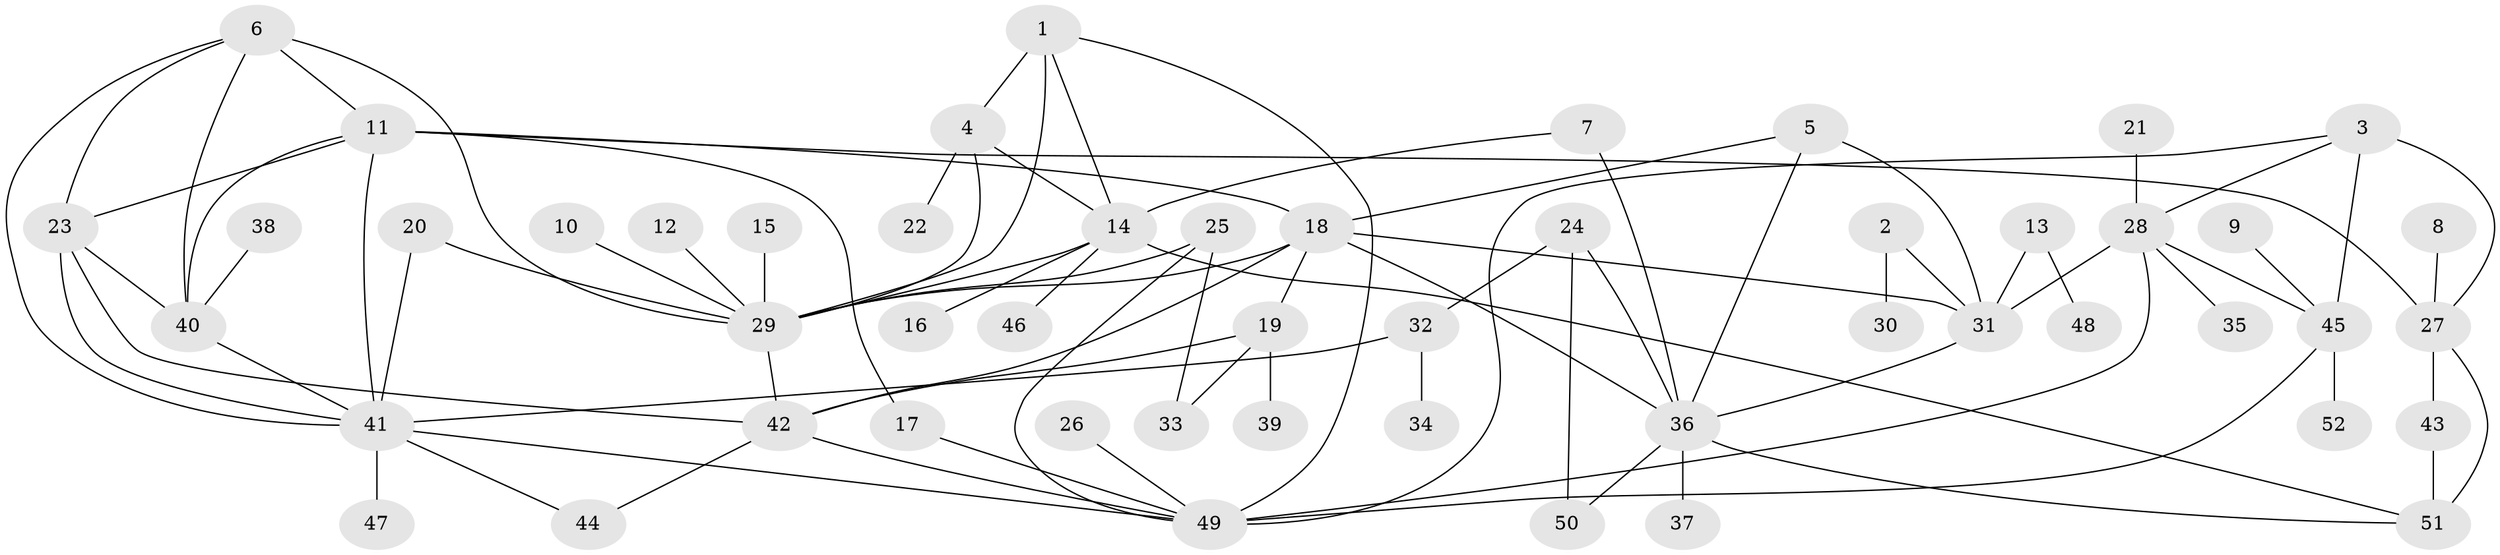 // original degree distribution, {10: 0.038461538461538464, 8: 0.009615384615384616, 7: 0.04807692307692308, 5: 0.028846153846153848, 4: 0.0673076923076923, 6: 0.04807692307692308, 11: 0.009615384615384616, 9: 0.028846153846153848, 12: 0.009615384615384616, 1: 0.5, 2: 0.17307692307692307, 3: 0.038461538461538464}
// Generated by graph-tools (version 1.1) at 2025/37/03/04/25 23:37:43]
// undirected, 52 vertices, 85 edges
graph export_dot {
  node [color=gray90,style=filled];
  1;
  2;
  3;
  4;
  5;
  6;
  7;
  8;
  9;
  10;
  11;
  12;
  13;
  14;
  15;
  16;
  17;
  18;
  19;
  20;
  21;
  22;
  23;
  24;
  25;
  26;
  27;
  28;
  29;
  30;
  31;
  32;
  33;
  34;
  35;
  36;
  37;
  38;
  39;
  40;
  41;
  42;
  43;
  44;
  45;
  46;
  47;
  48;
  49;
  50;
  51;
  52;
  1 -- 4 [weight=1.0];
  1 -- 14 [weight=1.0];
  1 -- 29 [weight=2.0];
  1 -- 49 [weight=1.0];
  2 -- 30 [weight=1.0];
  2 -- 31 [weight=1.0];
  3 -- 27 [weight=1.0];
  3 -- 28 [weight=1.0];
  3 -- 45 [weight=2.0];
  3 -- 49 [weight=1.0];
  4 -- 14 [weight=1.0];
  4 -- 22 [weight=1.0];
  4 -- 29 [weight=2.0];
  5 -- 18 [weight=2.0];
  5 -- 31 [weight=2.0];
  5 -- 36 [weight=2.0];
  6 -- 11 [weight=1.0];
  6 -- 23 [weight=1.0];
  6 -- 29 [weight=2.0];
  6 -- 40 [weight=1.0];
  6 -- 41 [weight=1.0];
  7 -- 14 [weight=1.0];
  7 -- 36 [weight=1.0];
  8 -- 27 [weight=1.0];
  9 -- 45 [weight=1.0];
  10 -- 29 [weight=1.0];
  11 -- 17 [weight=1.0];
  11 -- 18 [weight=1.0];
  11 -- 23 [weight=1.0];
  11 -- 27 [weight=2.0];
  11 -- 40 [weight=1.0];
  11 -- 41 [weight=1.0];
  12 -- 29 [weight=1.0];
  13 -- 31 [weight=1.0];
  13 -- 48 [weight=1.0];
  14 -- 16 [weight=1.0];
  14 -- 29 [weight=2.0];
  14 -- 46 [weight=1.0];
  14 -- 51 [weight=1.0];
  15 -- 29 [weight=1.0];
  17 -- 49 [weight=1.0];
  18 -- 19 [weight=1.0];
  18 -- 29 [weight=1.0];
  18 -- 31 [weight=1.0];
  18 -- 36 [weight=1.0];
  18 -- 42 [weight=1.0];
  19 -- 33 [weight=1.0];
  19 -- 39 [weight=1.0];
  19 -- 42 [weight=1.0];
  20 -- 29 [weight=1.0];
  20 -- 41 [weight=1.0];
  21 -- 28 [weight=1.0];
  23 -- 40 [weight=1.0];
  23 -- 41 [weight=1.0];
  23 -- 42 [weight=1.0];
  24 -- 32 [weight=1.0];
  24 -- 36 [weight=1.0];
  24 -- 50 [weight=1.0];
  25 -- 29 [weight=1.0];
  25 -- 33 [weight=1.0];
  25 -- 49 [weight=1.0];
  26 -- 49 [weight=1.0];
  27 -- 43 [weight=4.0];
  27 -- 51 [weight=2.0];
  28 -- 31 [weight=1.0];
  28 -- 35 [weight=1.0];
  28 -- 45 [weight=2.0];
  28 -- 49 [weight=1.0];
  29 -- 42 [weight=1.0];
  31 -- 36 [weight=1.0];
  32 -- 34 [weight=1.0];
  32 -- 41 [weight=1.0];
  36 -- 37 [weight=1.0];
  36 -- 50 [weight=1.0];
  36 -- 51 [weight=1.0];
  38 -- 40 [weight=1.0];
  40 -- 41 [weight=1.0];
  41 -- 44 [weight=1.0];
  41 -- 47 [weight=1.0];
  41 -- 49 [weight=1.0];
  42 -- 44 [weight=1.0];
  42 -- 49 [weight=1.0];
  43 -- 51 [weight=2.0];
  45 -- 49 [weight=2.0];
  45 -- 52 [weight=1.0];
}
